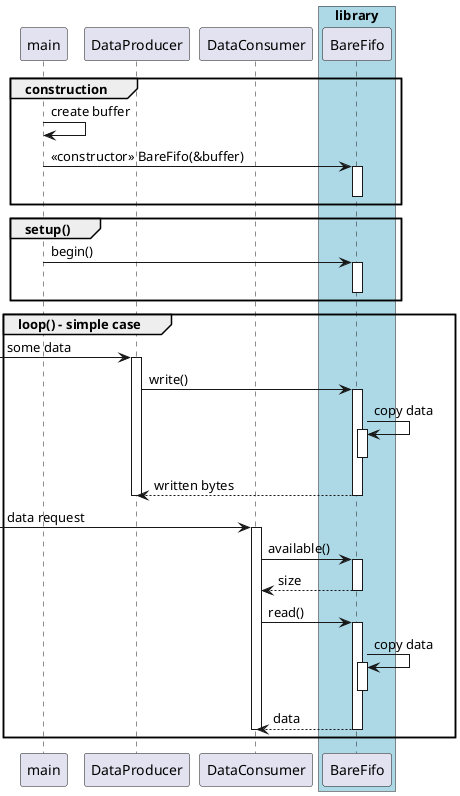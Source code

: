 @startuml

participant main
participant DataProducer
participant DataConsumer

box "library" #LightBlue
  participant BareFifo
end box


group construction

  main -> main : create buffer
  main -> BareFifo ++ : <<constructor>> BareFifo(&buffer)
  deactivate BareFifo

end group


group setup()
 
  main -> BareFifo ++ : begin()
  deactivate BareFifo

end group


group loop() - simple case
  
  [-> DataProducer ++ : some data
  DataProducer -> BareFifo ++ : write()
  BareFifo -> BareFifo ++ : copy data
  deactivate BareFifo
  return written bytes
  deactivate DataProducer

  [-> DataConsumer ++ : data request
  DataConsumer -> BareFifo ++ : available() 
  return size
  DataConsumer -> BareFifo ++ : read()
  BareFifo -> BareFifo ++ : copy data
  deactivate BareFifo
  return data
  deactivate DataConsumer

end group



@enduml